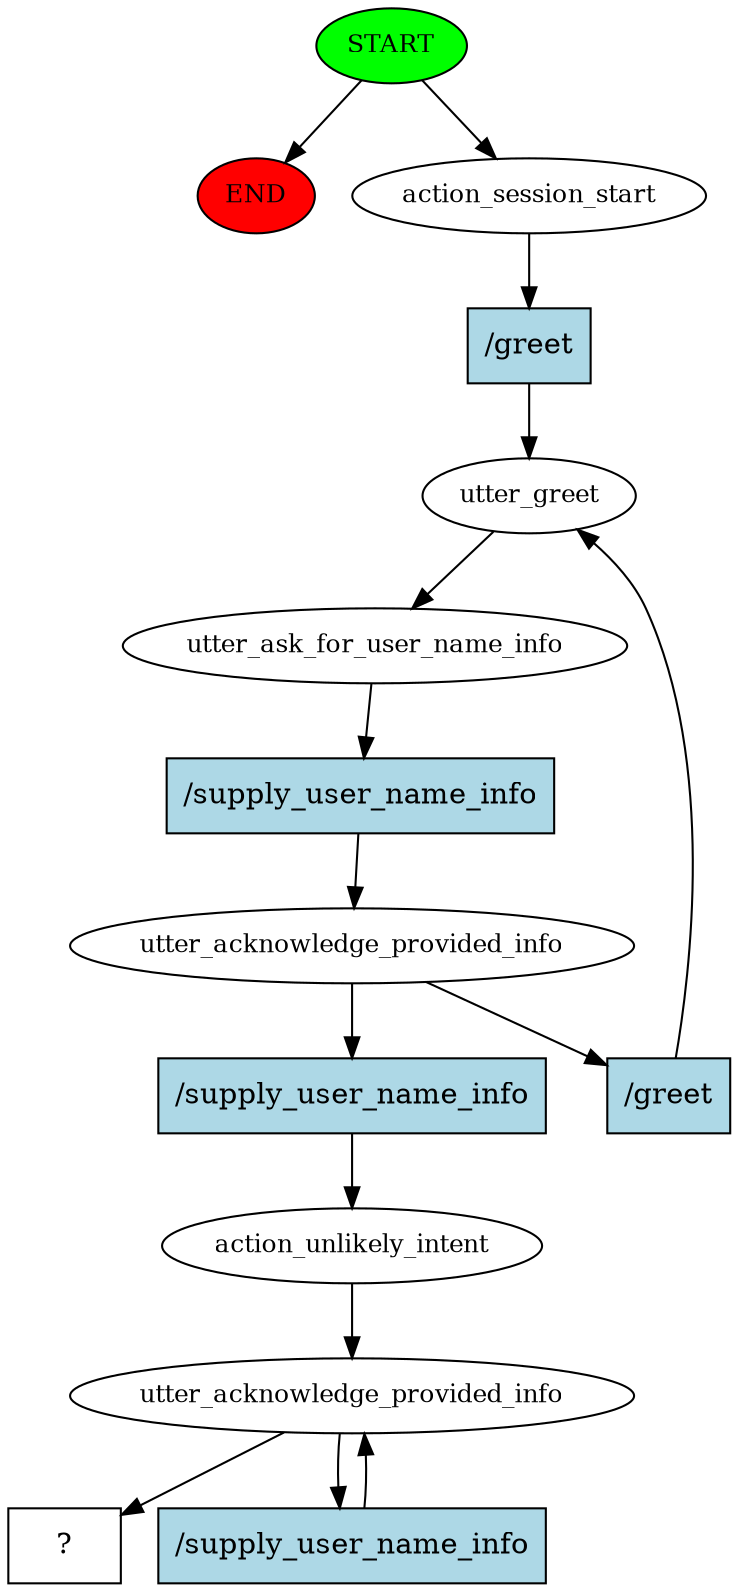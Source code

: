digraph  {
0 [class="start active", fillcolor=green, fontsize=12, label=START, style=filled];
"-1" [class=end, fillcolor=red, fontsize=12, label=END, style=filled];
1 [class=active, fontsize=12, label=action_session_start];
2 [class=active, fontsize=12, label=utter_greet];
3 [class=active, fontsize=12, label=utter_ask_for_user_name_info];
4 [class=active, fontsize=12, label=utter_acknowledge_provided_info];
11 [class=active, fontsize=12, label=action_unlikely_intent];
12 [class=active, fontsize=12, label=utter_acknowledge_provided_info];
14 [class="intent dashed active", label="  ?  ", shape=rect];
15 [class="intent active", fillcolor=lightblue, label="/greet", shape=rect, style=filled];
16 [class="intent active", fillcolor=lightblue, label="/supply_user_name_info", shape=rect, style=filled];
17 [class="intent active", fillcolor=lightblue, label="/greet", shape=rect, style=filled];
18 [class="intent active", fillcolor=lightblue, label="/supply_user_name_info", shape=rect, style=filled];
19 [class="intent active", fillcolor=lightblue, label="/supply_user_name_info", shape=rect, style=filled];
0 -> "-1"  [class="", key=NONE, label=""];
0 -> 1  [class=active, key=NONE, label=""];
1 -> 15  [class=active, key=0];
2 -> 3  [class=active, key=NONE, label=""];
3 -> 16  [class=active, key=0];
4 -> 17  [class=active, key=0];
4 -> 18  [class=active, key=0];
11 -> 12  [class=active, key=NONE, label=""];
12 -> 14  [class=active, key=NONE, label=""];
12 -> 19  [class=active, key=0];
15 -> 2  [class=active, key=0];
16 -> 4  [class=active, key=0];
17 -> 2  [class=active, key=0];
18 -> 11  [class=active, key=0];
19 -> 12  [class=active, key=0];
}
